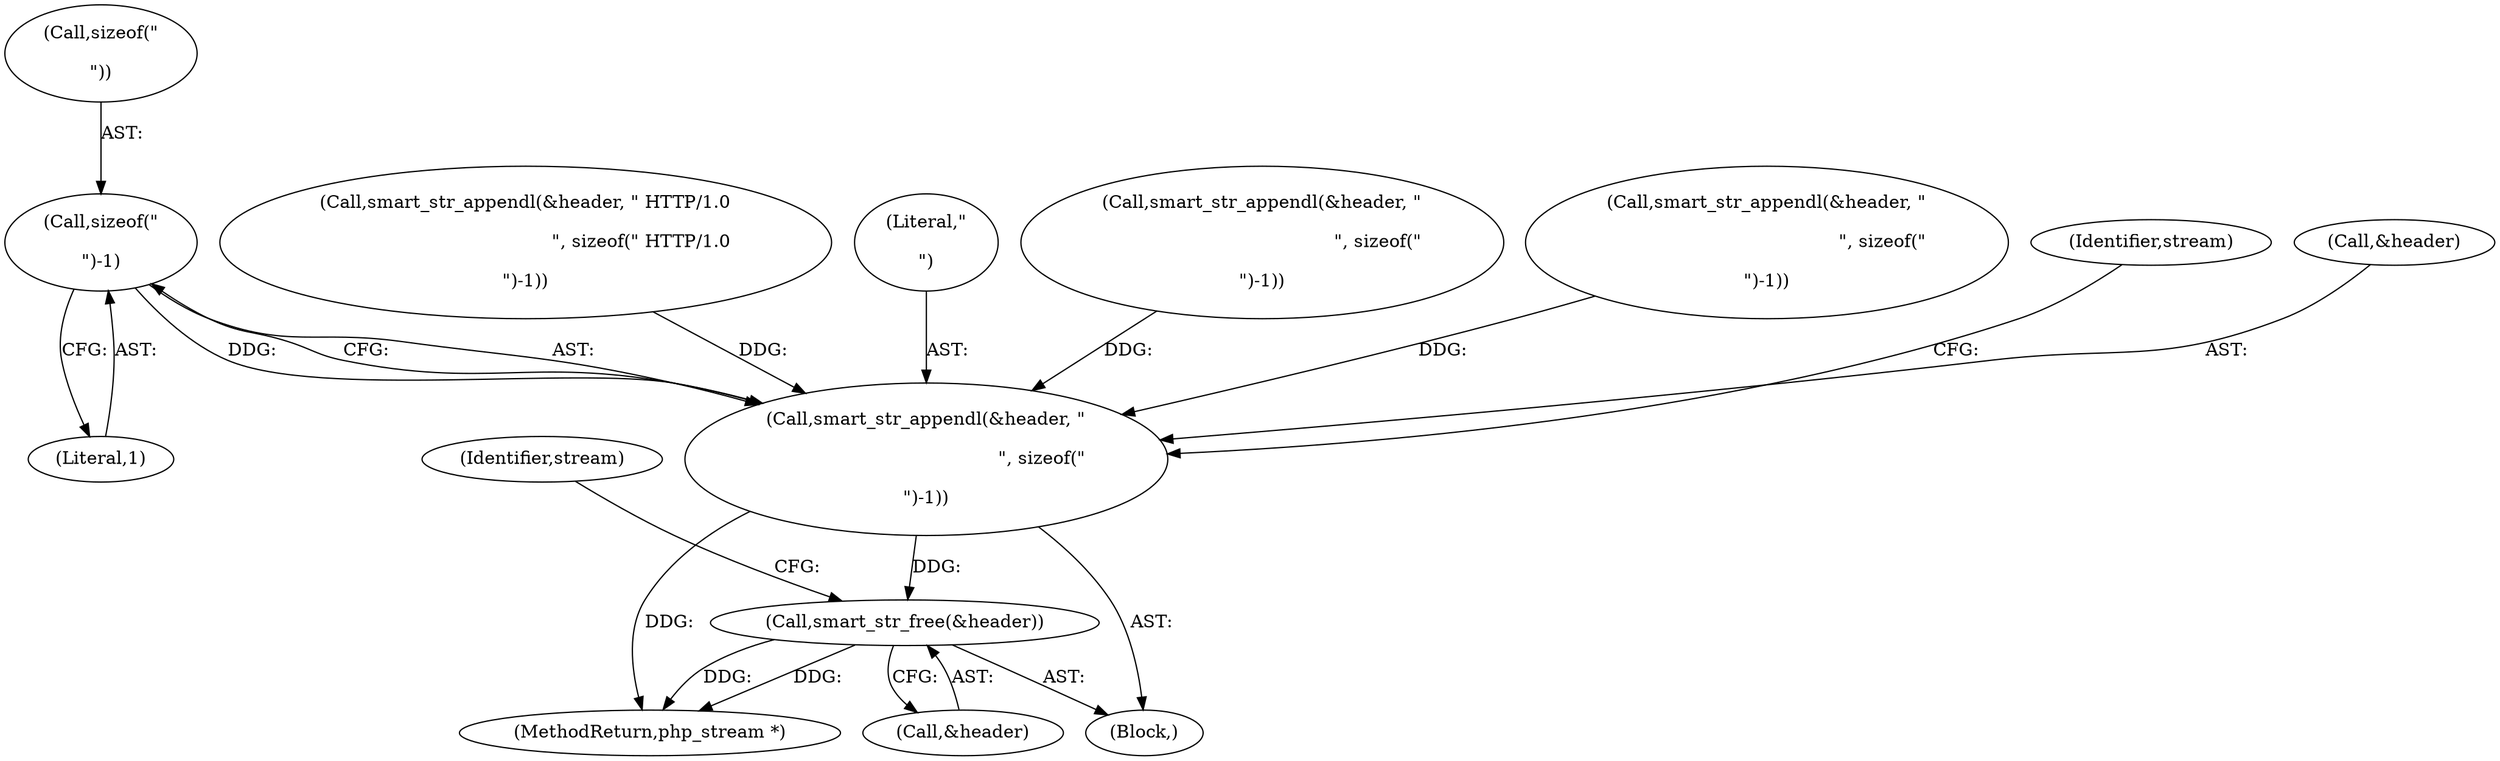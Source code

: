 digraph "0_php-src_523f230c831d7b33353203fa34aee4e92ac12bba@API" {
"1001021" [label="(Call,sizeof(\"\r\n\")-1)"];
"1001017" [label="(Call,smart_str_appendl(&header, \"\r\n\", sizeof(\"\r\n\")-1))"];
"1001044" [label="(Call,smart_str_free(&header))"];
"1000652" [label="(Call,smart_str_appendl(&header, \" HTTP/1.0\r\n\", sizeof(\" HTTP/1.0\r\n\")-1))"];
"1001020" [label="(Literal,\"\r\n\")"];
"1001021" [label="(Call,sizeof(\"\r\n\")-1)"];
"1003241" [label="(MethodReturn,php_stream *)"];
"1001048" [label="(Identifier,stream)"];
"1000813" [label="(Call,smart_str_appendl(&header, \"\r\n\", sizeof(\"\r\n\")-1))"];
"1001045" [label="(Call,&header)"];
"1001024" [label="(Literal,1)"];
"1000969" [label="(Call,smart_str_appendl(&header, \"\r\n\", sizeof(\"\r\n\")-1))"];
"1001044" [label="(Call,smart_str_free(&header))"];
"1000596" [label="(Block,)"];
"1001028" [label="(Identifier,stream)"];
"1001022" [label="(Call,sizeof(\"\r\n\"))"];
"1001018" [label="(Call,&header)"];
"1001017" [label="(Call,smart_str_appendl(&header, \"\r\n\", sizeof(\"\r\n\")-1))"];
"1001021" -> "1001017"  [label="AST: "];
"1001021" -> "1001024"  [label="CFG: "];
"1001022" -> "1001021"  [label="AST: "];
"1001024" -> "1001021"  [label="AST: "];
"1001017" -> "1001021"  [label="CFG: "];
"1001021" -> "1001017"  [label="DDG: "];
"1001017" -> "1000596"  [label="AST: "];
"1001018" -> "1001017"  [label="AST: "];
"1001020" -> "1001017"  [label="AST: "];
"1001028" -> "1001017"  [label="CFG: "];
"1001017" -> "1003241"  [label="DDG: "];
"1000813" -> "1001017"  [label="DDG: "];
"1000652" -> "1001017"  [label="DDG: "];
"1000969" -> "1001017"  [label="DDG: "];
"1001017" -> "1001044"  [label="DDG: "];
"1001044" -> "1000596"  [label="AST: "];
"1001044" -> "1001045"  [label="CFG: "];
"1001045" -> "1001044"  [label="AST: "];
"1001048" -> "1001044"  [label="CFG: "];
"1001044" -> "1003241"  [label="DDG: "];
"1001044" -> "1003241"  [label="DDG: "];
}
